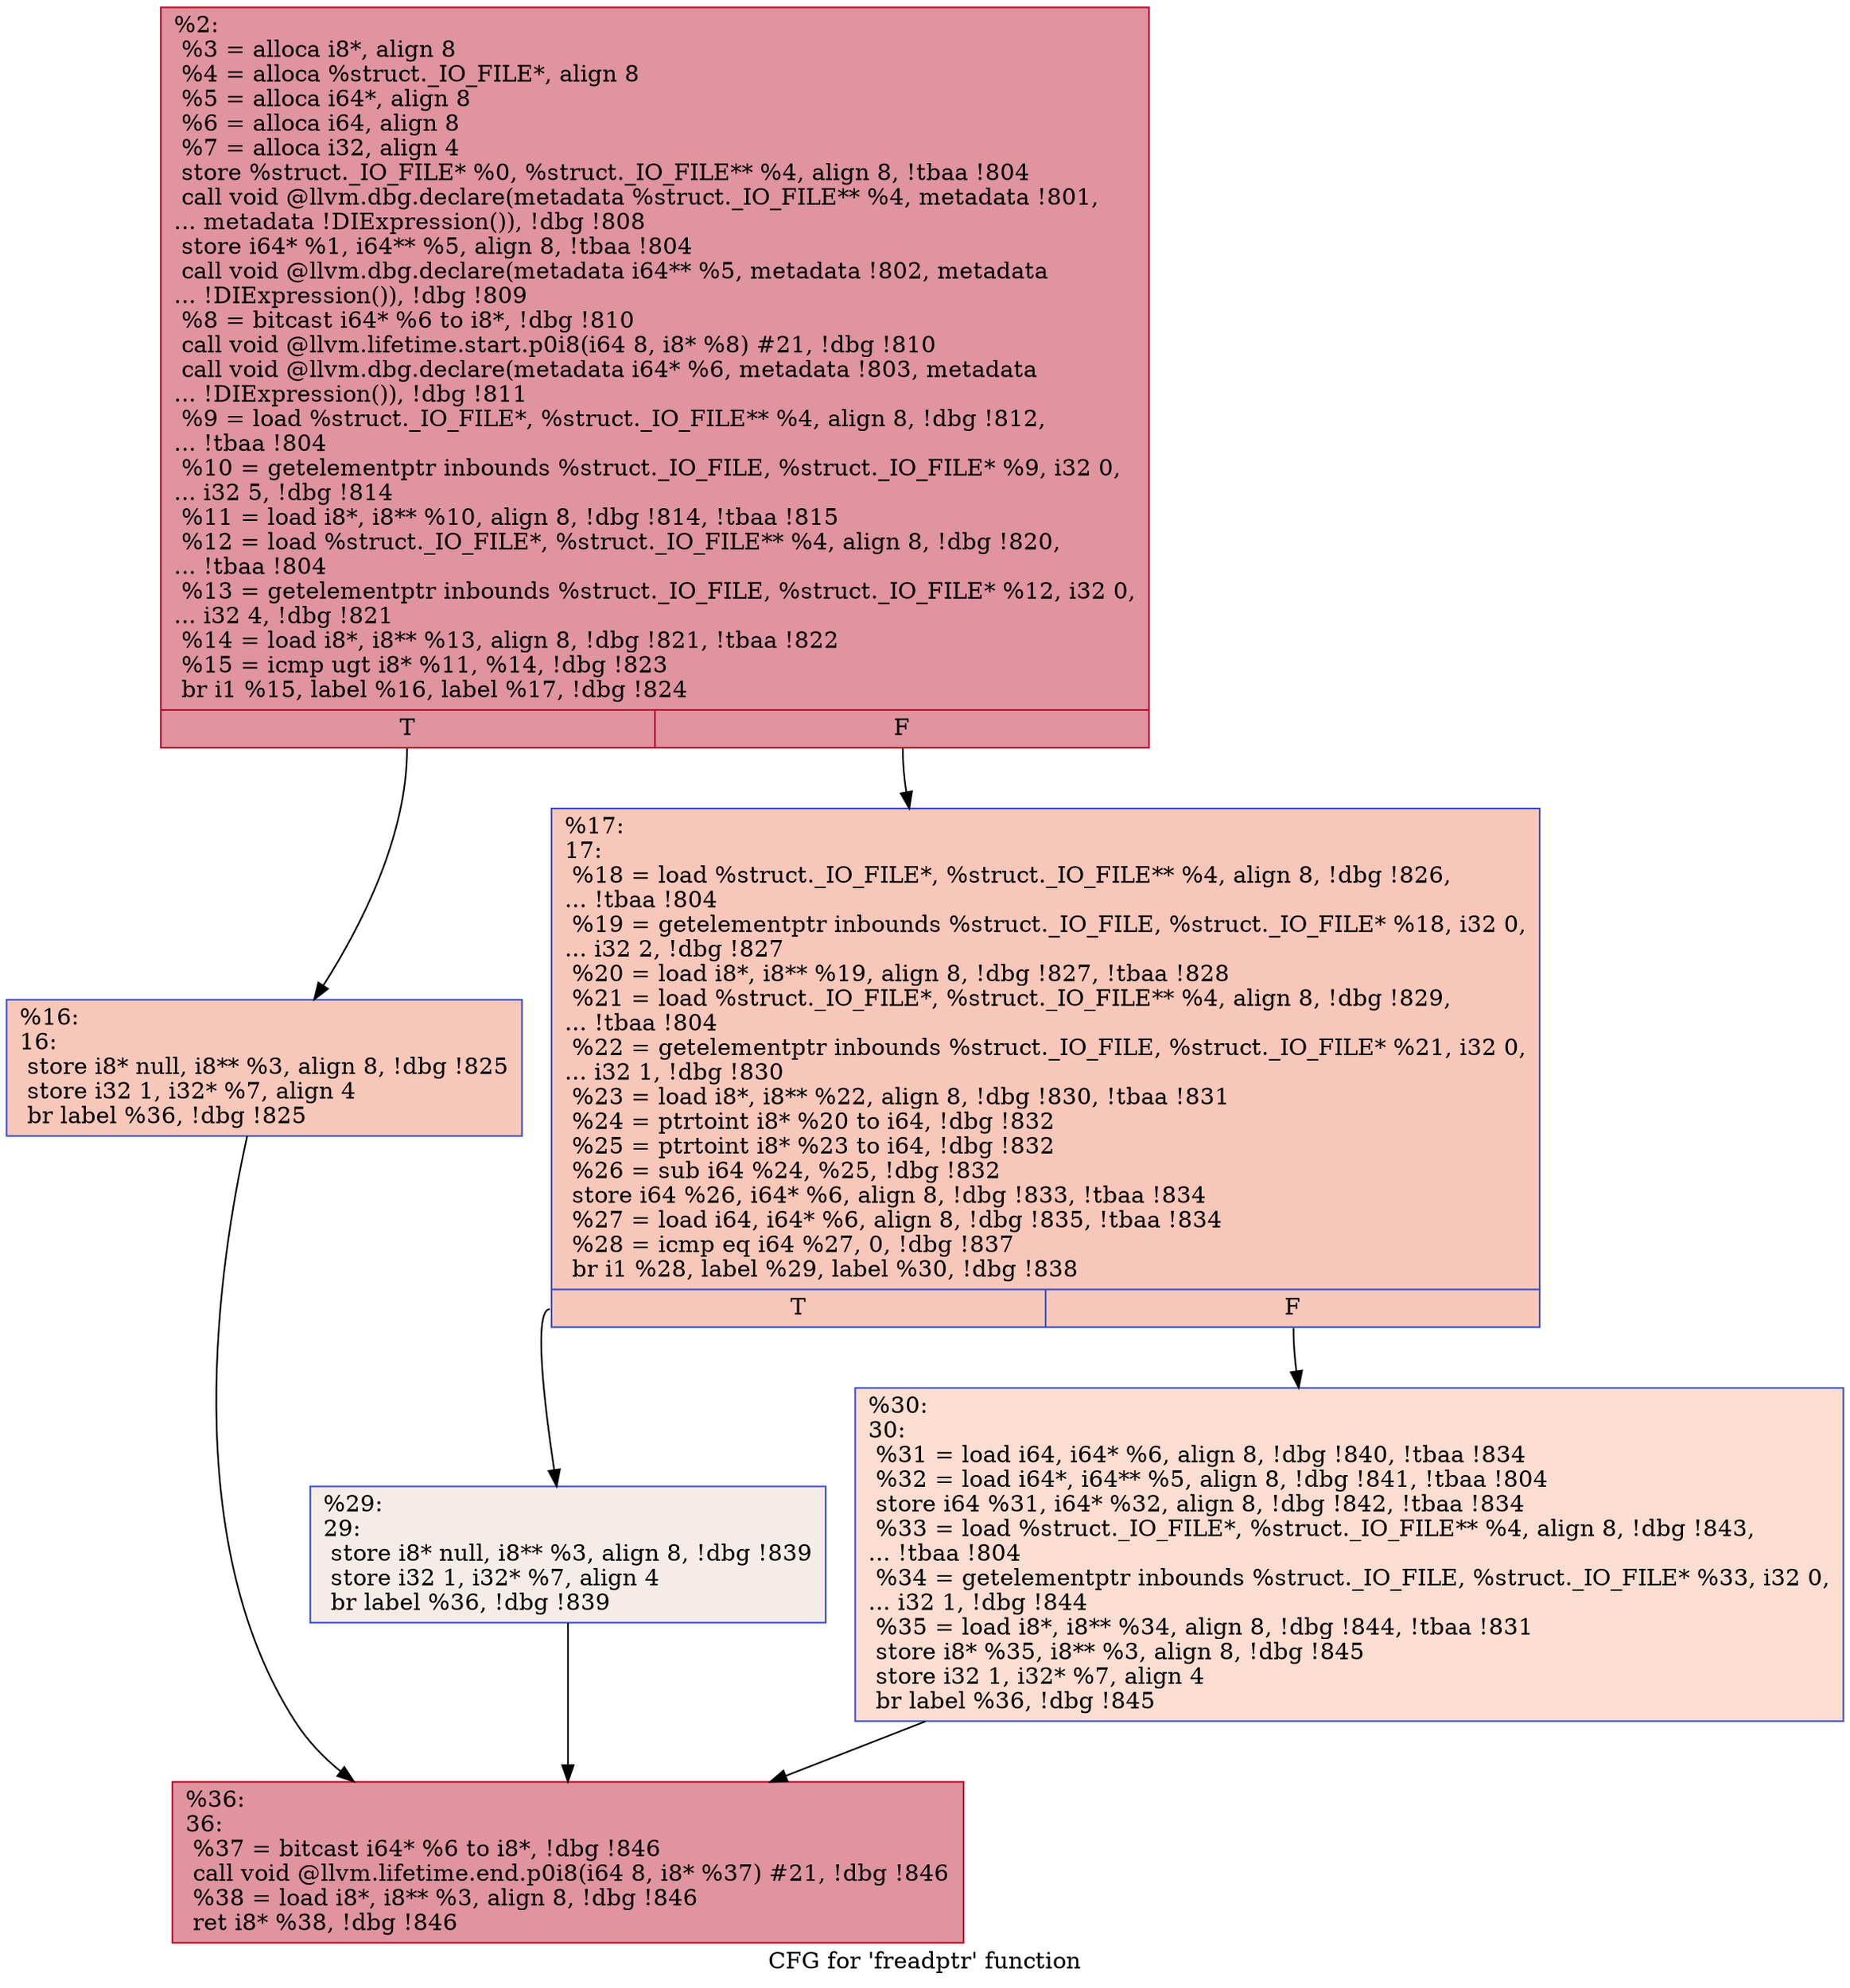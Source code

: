 digraph "CFG for 'freadptr' function" {
	label="CFG for 'freadptr' function";

	Node0x11d4a20 [shape=record,color="#b70d28ff", style=filled, fillcolor="#b70d2870",label="{%2:\l  %3 = alloca i8*, align 8\l  %4 = alloca %struct._IO_FILE*, align 8\l  %5 = alloca i64*, align 8\l  %6 = alloca i64, align 8\l  %7 = alloca i32, align 4\l  store %struct._IO_FILE* %0, %struct._IO_FILE** %4, align 8, !tbaa !804\l  call void @llvm.dbg.declare(metadata %struct._IO_FILE** %4, metadata !801,\l... metadata !DIExpression()), !dbg !808\l  store i64* %1, i64** %5, align 8, !tbaa !804\l  call void @llvm.dbg.declare(metadata i64** %5, metadata !802, metadata\l... !DIExpression()), !dbg !809\l  %8 = bitcast i64* %6 to i8*, !dbg !810\l  call void @llvm.lifetime.start.p0i8(i64 8, i8* %8) #21, !dbg !810\l  call void @llvm.dbg.declare(metadata i64* %6, metadata !803, metadata\l... !DIExpression()), !dbg !811\l  %9 = load %struct._IO_FILE*, %struct._IO_FILE** %4, align 8, !dbg !812,\l... !tbaa !804\l  %10 = getelementptr inbounds %struct._IO_FILE, %struct._IO_FILE* %9, i32 0,\l... i32 5, !dbg !814\l  %11 = load i8*, i8** %10, align 8, !dbg !814, !tbaa !815\l  %12 = load %struct._IO_FILE*, %struct._IO_FILE** %4, align 8, !dbg !820,\l... !tbaa !804\l  %13 = getelementptr inbounds %struct._IO_FILE, %struct._IO_FILE* %12, i32 0,\l... i32 4, !dbg !821\l  %14 = load i8*, i8** %13, align 8, !dbg !821, !tbaa !822\l  %15 = icmp ugt i8* %11, %14, !dbg !823\l  br i1 %15, label %16, label %17, !dbg !824\l|{<s0>T|<s1>F}}"];
	Node0x11d4a20:s0 -> Node0x11d91c0;
	Node0x11d4a20:s1 -> Node0x11dd3b0;
	Node0x11d91c0 [shape=record,color="#3d50c3ff", style=filled, fillcolor="#ec7f6370",label="{%16:\l16:                                               \l  store i8* null, i8** %3, align 8, !dbg !825\l  store i32 1, i32* %7, align 4\l  br label %36, !dbg !825\l}"];
	Node0x11d91c0 -> Node0x11dd4a0;
	Node0x11dd3b0 [shape=record,color="#3d50c3ff", style=filled, fillcolor="#ec7f6370",label="{%17:\l17:                                               \l  %18 = load %struct._IO_FILE*, %struct._IO_FILE** %4, align 8, !dbg !826,\l... !tbaa !804\l  %19 = getelementptr inbounds %struct._IO_FILE, %struct._IO_FILE* %18, i32 0,\l... i32 2, !dbg !827\l  %20 = load i8*, i8** %19, align 8, !dbg !827, !tbaa !828\l  %21 = load %struct._IO_FILE*, %struct._IO_FILE** %4, align 8, !dbg !829,\l... !tbaa !804\l  %22 = getelementptr inbounds %struct._IO_FILE, %struct._IO_FILE* %21, i32 0,\l... i32 1, !dbg !830\l  %23 = load i8*, i8** %22, align 8, !dbg !830, !tbaa !831\l  %24 = ptrtoint i8* %20 to i64, !dbg !832\l  %25 = ptrtoint i8* %23 to i64, !dbg !832\l  %26 = sub i64 %24, %25, !dbg !832\l  store i64 %26, i64* %6, align 8, !dbg !833, !tbaa !834\l  %27 = load i64, i64* %6, align 8, !dbg !835, !tbaa !834\l  %28 = icmp eq i64 %27, 0, !dbg !837\l  br i1 %28, label %29, label %30, !dbg !838\l|{<s0>T|<s1>F}}"];
	Node0x11dd3b0:s0 -> Node0x11dd400;
	Node0x11dd3b0:s1 -> Node0x11dd450;
	Node0x11dd400 [shape=record,color="#3d50c3ff", style=filled, fillcolor="#ead5c970",label="{%29:\l29:                                               \l  store i8* null, i8** %3, align 8, !dbg !839\l  store i32 1, i32* %7, align 4\l  br label %36, !dbg !839\l}"];
	Node0x11dd400 -> Node0x11dd4a0;
	Node0x11dd450 [shape=record,color="#3d50c3ff", style=filled, fillcolor="#f7b39670",label="{%30:\l30:                                               \l  %31 = load i64, i64* %6, align 8, !dbg !840, !tbaa !834\l  %32 = load i64*, i64** %5, align 8, !dbg !841, !tbaa !804\l  store i64 %31, i64* %32, align 8, !dbg !842, !tbaa !834\l  %33 = load %struct._IO_FILE*, %struct._IO_FILE** %4, align 8, !dbg !843,\l... !tbaa !804\l  %34 = getelementptr inbounds %struct._IO_FILE, %struct._IO_FILE* %33, i32 0,\l... i32 1, !dbg !844\l  %35 = load i8*, i8** %34, align 8, !dbg !844, !tbaa !831\l  store i8* %35, i8** %3, align 8, !dbg !845\l  store i32 1, i32* %7, align 4\l  br label %36, !dbg !845\l}"];
	Node0x11dd450 -> Node0x11dd4a0;
	Node0x11dd4a0 [shape=record,color="#b70d28ff", style=filled, fillcolor="#b70d2870",label="{%36:\l36:                                               \l  %37 = bitcast i64* %6 to i8*, !dbg !846\l  call void @llvm.lifetime.end.p0i8(i64 8, i8* %37) #21, !dbg !846\l  %38 = load i8*, i8** %3, align 8, !dbg !846\l  ret i8* %38, !dbg !846\l}"];
}
